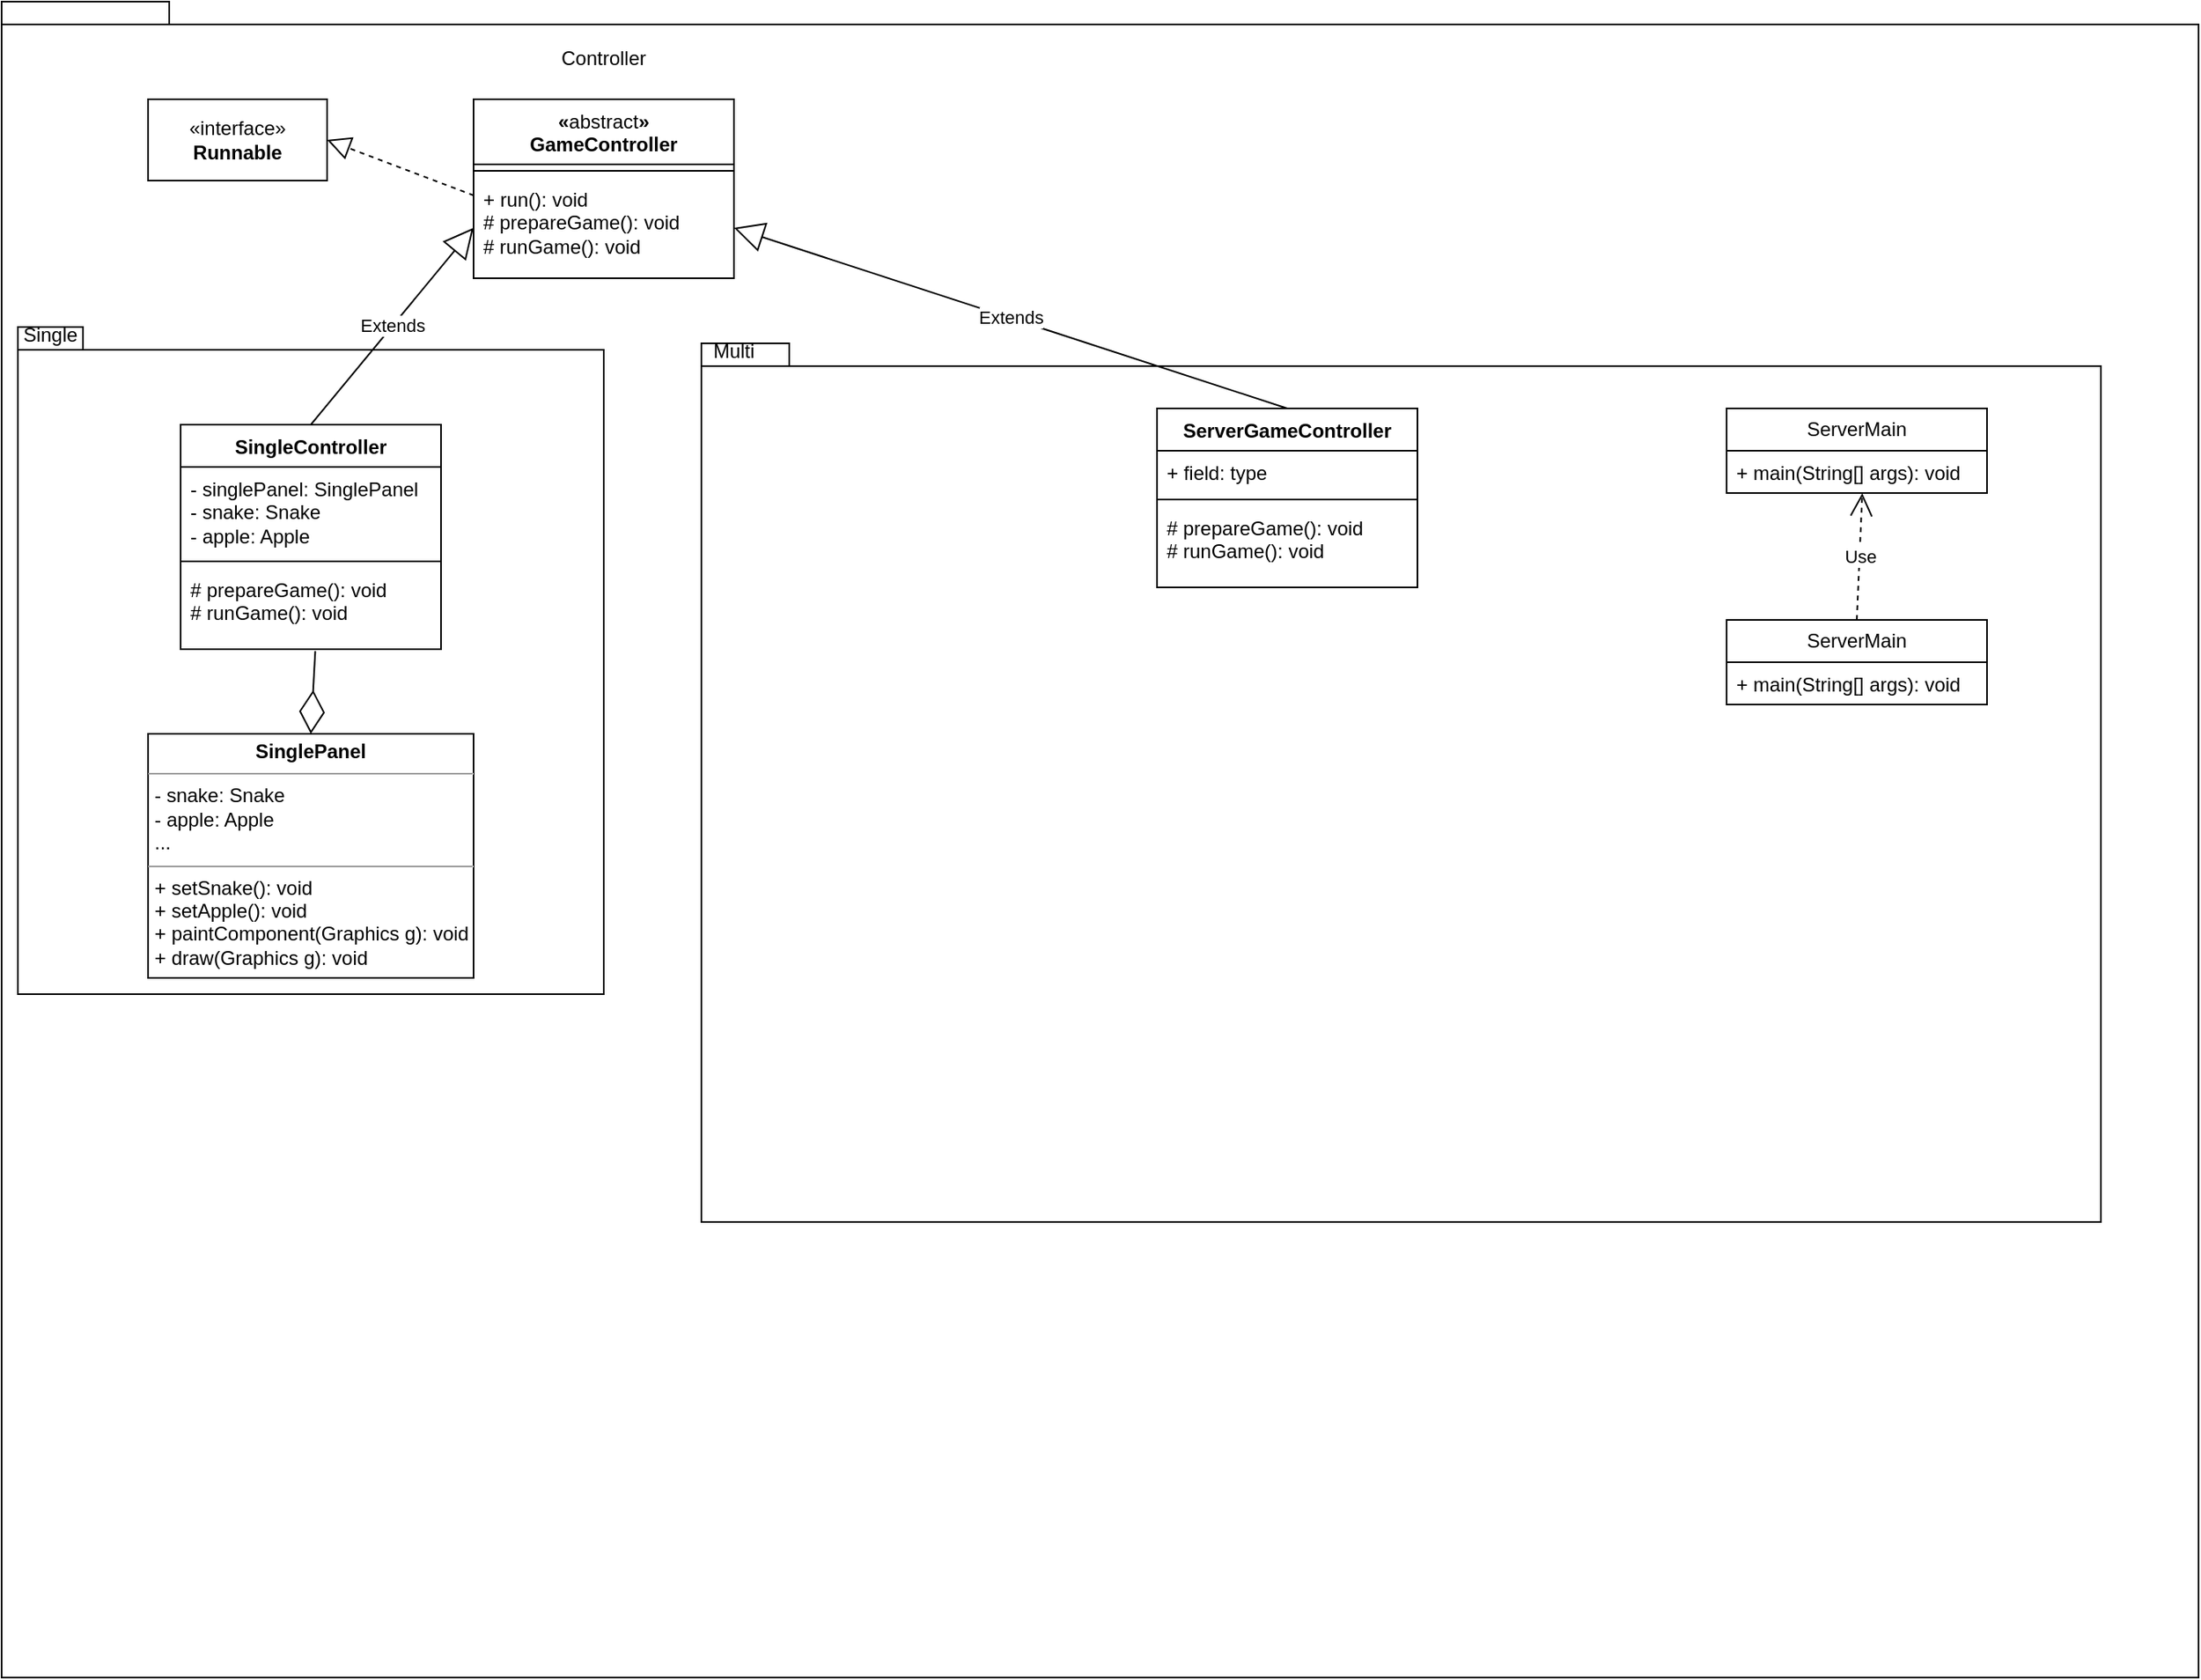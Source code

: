 <mxfile version="22.1.0" type="github">
  <diagram name="Page-1" id="b5b7bab2-c9e2-2cf4-8b2a-24fd1a2a6d21">
    <mxGraphModel dx="933" dy="567" grid="1" gridSize="10" guides="1" tooltips="1" connect="1" arrows="1" fold="1" page="1" pageScale="1" pageWidth="1169" pageHeight="1654" background="none" math="0" shadow="0">
      <root>
        <mxCell id="0" />
        <mxCell id="1" parent="0" />
        <mxCell id="DqsnSHX5tBH2atUSeg8s-6" value="&lt;p style=&quot;margin:0px;margin-top:4px;text-align:center;&quot;&gt;&lt;b&gt;Main&lt;/b&gt;&lt;/p&gt;&lt;hr size=&quot;1&quot;&gt;&lt;div style=&quot;height:2px;&quot;&gt;&amp;nbsp;+ void main(String args[])&lt;/div&gt;" style="verticalAlign=top;align=left;overflow=fill;fontSize=12;fontFamily=Helvetica;html=1;whiteSpace=wrap;" vertex="1" parent="1">
          <mxGeometry x="220" y="670" width="140" height="60" as="geometry" />
        </mxCell>
        <mxCell id="DqsnSHX5tBH2atUSeg8s-8" value="" style="shape=folder;fontStyle=1;spacingTop=10;tabWidth=40;tabHeight=14;tabPosition=left;html=1;whiteSpace=wrap;" vertex="1" parent="1">
          <mxGeometry x="20" y="20" width="1350" height="1030" as="geometry" />
        </mxCell>
        <mxCell id="DqsnSHX5tBH2atUSeg8s-13" value="Controller" style="text;html=1;strokeColor=none;fillColor=none;align=center;verticalAlign=middle;whiteSpace=wrap;rounded=0;" vertex="1" parent="1">
          <mxGeometry x="360" y="40" width="60" height="30" as="geometry" />
        </mxCell>
        <mxCell id="DqsnSHX5tBH2atUSeg8s-14" value="«&lt;span style=&quot;font-weight: normal;&quot;&gt;abstract&lt;/span&gt;»&lt;br&gt;GameController" style="swimlane;fontStyle=1;align=center;verticalAlign=top;childLayout=stackLayout;horizontal=1;startSize=40;horizontalStack=0;resizeParent=1;resizeParentMax=0;resizeLast=0;collapsible=1;marginBottom=0;whiteSpace=wrap;html=1;" vertex="1" parent="1">
          <mxGeometry x="310" y="80" width="160" height="110" as="geometry" />
        </mxCell>
        <mxCell id="DqsnSHX5tBH2atUSeg8s-16" value="" style="line;strokeWidth=1;fillColor=none;align=left;verticalAlign=middle;spacingTop=-1;spacingLeft=3;spacingRight=3;rotatable=0;labelPosition=right;points=[];portConstraint=eastwest;strokeColor=inherit;" vertex="1" parent="DqsnSHX5tBH2atUSeg8s-14">
          <mxGeometry y="40" width="160" height="8" as="geometry" />
        </mxCell>
        <mxCell id="DqsnSHX5tBH2atUSeg8s-17" value="+ run(): void&lt;br&gt;# prepareGame(): void&lt;br&gt;# runGame(): void" style="text;strokeColor=none;fillColor=none;align=left;verticalAlign=top;spacingLeft=4;spacingRight=4;overflow=hidden;rotatable=0;points=[[0,0.5],[1,0.5]];portConstraint=eastwest;whiteSpace=wrap;html=1;" vertex="1" parent="DqsnSHX5tBH2atUSeg8s-14">
          <mxGeometry y="48" width="160" height="62" as="geometry" />
        </mxCell>
        <mxCell id="DqsnSHX5tBH2atUSeg8s-20" value="«interface»&lt;br&gt;&lt;b&gt;Runnable&lt;/b&gt;" style="html=1;whiteSpace=wrap;" vertex="1" parent="1">
          <mxGeometry x="110" y="80" width="110" height="50" as="geometry" />
        </mxCell>
        <mxCell id="DqsnSHX5tBH2atUSeg8s-21" value="" style="endArrow=block;dashed=1;endFill=0;endSize=12;html=1;rounded=0;exitX=0.001;exitY=0.179;exitDx=0;exitDy=0;entryX=1;entryY=0.5;entryDx=0;entryDy=0;exitPerimeter=0;" edge="1" parent="1" source="DqsnSHX5tBH2atUSeg8s-17" target="DqsnSHX5tBH2atUSeg8s-20">
          <mxGeometry width="160" relative="1" as="geometry">
            <mxPoint x="430" y="70" as="sourcePoint" />
            <mxPoint x="180" y="120" as="targetPoint" />
          </mxGeometry>
        </mxCell>
        <mxCell id="DqsnSHX5tBH2atUSeg8s-27" value="" style="shape=folder;fontStyle=1;spacingTop=10;tabWidth=40;tabHeight=14;tabPosition=left;html=1;whiteSpace=wrap;" vertex="1" parent="1">
          <mxGeometry x="30" y="220" width="360" height="410" as="geometry" />
        </mxCell>
        <mxCell id="DqsnSHX5tBH2atUSeg8s-28" value="" style="shape=folder;fontStyle=1;spacingTop=10;tabWidth=40;tabHeight=14;tabPosition=left;html=1;whiteSpace=wrap;" vertex="1" parent="1">
          <mxGeometry x="450" y="230" width="860" height="540" as="geometry" />
        </mxCell>
        <mxCell id="DqsnSHX5tBH2atUSeg8s-23" value="ServerGameController" style="swimlane;fontStyle=1;align=center;verticalAlign=top;childLayout=stackLayout;horizontal=1;startSize=26;horizontalStack=0;resizeParent=1;resizeParentMax=0;resizeLast=0;collapsible=1;marginBottom=0;whiteSpace=wrap;html=1;" vertex="1" parent="1">
          <mxGeometry x="730" y="270" width="160" height="110" as="geometry" />
        </mxCell>
        <mxCell id="DqsnSHX5tBH2atUSeg8s-24" value="+ field: type" style="text;strokeColor=none;fillColor=none;align=left;verticalAlign=top;spacingLeft=4;spacingRight=4;overflow=hidden;rotatable=0;points=[[0,0.5],[1,0.5]];portConstraint=eastwest;whiteSpace=wrap;html=1;" vertex="1" parent="DqsnSHX5tBH2atUSeg8s-23">
          <mxGeometry y="26" width="160" height="26" as="geometry" />
        </mxCell>
        <mxCell id="DqsnSHX5tBH2atUSeg8s-25" value="" style="line;strokeWidth=1;fillColor=none;align=left;verticalAlign=middle;spacingTop=-1;spacingLeft=3;spacingRight=3;rotatable=0;labelPosition=right;points=[];portConstraint=eastwest;strokeColor=inherit;" vertex="1" parent="DqsnSHX5tBH2atUSeg8s-23">
          <mxGeometry y="52" width="160" height="8" as="geometry" />
        </mxCell>
        <mxCell id="DqsnSHX5tBH2atUSeg8s-26" value="# prepareGame(): void&lt;br style=&quot;border-color: var(--border-color);&quot;&gt;# runGame(): void" style="text;strokeColor=none;fillColor=none;align=left;verticalAlign=top;spacingLeft=4;spacingRight=4;overflow=hidden;rotatable=0;points=[[0,0.5],[1,0.5]];portConstraint=eastwest;whiteSpace=wrap;html=1;" vertex="1" parent="DqsnSHX5tBH2atUSeg8s-23">
          <mxGeometry y="60" width="160" height="50" as="geometry" />
        </mxCell>
        <mxCell id="DqsnSHX5tBH2atUSeg8s-30" value="Extends" style="endArrow=block;endSize=16;endFill=0;html=1;rounded=0;exitX=0.5;exitY=0;exitDx=0;exitDy=0;entryX=1;entryY=0.5;entryDx=0;entryDy=0;" edge="1" parent="1" source="DqsnSHX5tBH2atUSeg8s-23" target="DqsnSHX5tBH2atUSeg8s-17">
          <mxGeometry width="160" relative="1" as="geometry">
            <mxPoint x="450" y="310" as="sourcePoint" />
            <mxPoint x="610" y="310" as="targetPoint" />
          </mxGeometry>
        </mxCell>
        <mxCell id="DqsnSHX5tBH2atUSeg8s-31" value="SingleController" style="swimlane;fontStyle=1;align=center;verticalAlign=top;childLayout=stackLayout;horizontal=1;startSize=26;horizontalStack=0;resizeParent=1;resizeParentMax=0;resizeLast=0;collapsible=1;marginBottom=0;whiteSpace=wrap;html=1;" vertex="1" parent="1">
          <mxGeometry x="130" y="280" width="160" height="138" as="geometry" />
        </mxCell>
        <mxCell id="DqsnSHX5tBH2atUSeg8s-32" value="- singlePanel: SinglePanel&lt;br&gt;- snake: Snake&lt;br&gt;- apple: Apple" style="text;strokeColor=none;fillColor=none;align=left;verticalAlign=top;spacingLeft=4;spacingRight=4;overflow=hidden;rotatable=0;points=[[0,0.5],[1,0.5]];portConstraint=eastwest;whiteSpace=wrap;html=1;" vertex="1" parent="DqsnSHX5tBH2atUSeg8s-31">
          <mxGeometry y="26" width="160" height="54" as="geometry" />
        </mxCell>
        <mxCell id="DqsnSHX5tBH2atUSeg8s-33" value="" style="line;strokeWidth=1;fillColor=none;align=left;verticalAlign=middle;spacingTop=-1;spacingLeft=3;spacingRight=3;rotatable=0;labelPosition=right;points=[];portConstraint=eastwest;strokeColor=inherit;" vertex="1" parent="DqsnSHX5tBH2atUSeg8s-31">
          <mxGeometry y="80" width="160" height="8" as="geometry" />
        </mxCell>
        <mxCell id="DqsnSHX5tBH2atUSeg8s-34" value="# prepareGame(): void&lt;br&gt;# runGame(): void" style="text;strokeColor=none;fillColor=none;align=left;verticalAlign=top;spacingLeft=4;spacingRight=4;overflow=hidden;rotatable=0;points=[[0,0.5],[1,0.5]];portConstraint=eastwest;whiteSpace=wrap;html=1;" vertex="1" parent="DqsnSHX5tBH2atUSeg8s-31">
          <mxGeometry y="88" width="160" height="50" as="geometry" />
        </mxCell>
        <mxCell id="DqsnSHX5tBH2atUSeg8s-35" value="&lt;p style=&quot;margin:0px;margin-top:4px;text-align:center;&quot;&gt;&lt;b&gt;SinglePanel&lt;/b&gt;&lt;/p&gt;&lt;hr size=&quot;1&quot;&gt;&lt;p style=&quot;margin:0px;margin-left:4px;&quot;&gt;- snake: Snake&lt;/p&gt;&lt;p style=&quot;margin:0px;margin-left:4px;&quot;&gt;- apple: Apple&lt;/p&gt;&lt;p style=&quot;margin:0px;margin-left:4px;&quot;&gt;...&lt;/p&gt;&lt;hr size=&quot;1&quot;&gt;&lt;p style=&quot;margin:0px;margin-left:4px;&quot;&gt;+ setSnake(): void&lt;/p&gt;&lt;p style=&quot;margin:0px;margin-left:4px;&quot;&gt;+ setApple(): void&lt;/p&gt;&lt;p style=&quot;margin:0px;margin-left:4px;&quot;&gt;+ paintComponent(Graphics g): void&lt;/p&gt;&lt;p style=&quot;margin:0px;margin-left:4px;&quot;&gt;+ draw(Graphics g): void&lt;/p&gt;" style="verticalAlign=top;align=left;overflow=fill;fontSize=12;fontFamily=Helvetica;html=1;whiteSpace=wrap;" vertex="1" parent="1">
          <mxGeometry x="110" y="470" width="200" height="150" as="geometry" />
        </mxCell>
        <mxCell id="DqsnSHX5tBH2atUSeg8s-36" value="Extends" style="endArrow=block;endSize=16;endFill=0;html=1;rounded=0;exitX=0.5;exitY=0;exitDx=0;exitDy=0;entryX=0;entryY=0.5;entryDx=0;entryDy=0;" edge="1" parent="1" source="DqsnSHX5tBH2atUSeg8s-31" target="DqsnSHX5tBH2atUSeg8s-17">
          <mxGeometry width="160" relative="1" as="geometry">
            <mxPoint x="830" y="280" as="sourcePoint" />
            <mxPoint x="480" y="176" as="targetPoint" />
          </mxGeometry>
        </mxCell>
        <mxCell id="DqsnSHX5tBH2atUSeg8s-37" value="Single" style="text;html=1;strokeColor=none;fillColor=none;align=center;verticalAlign=middle;whiteSpace=wrap;rounded=0;" vertex="1" parent="1">
          <mxGeometry x="20" y="210" width="60" height="30" as="geometry" />
        </mxCell>
        <mxCell id="DqsnSHX5tBH2atUSeg8s-42" value="" style="endArrow=diamondThin;endFill=0;endSize=24;html=1;rounded=0;entryX=0.5;entryY=0;entryDx=0;entryDy=0;exitX=0.517;exitY=1.023;exitDx=0;exitDy=0;exitPerimeter=0;" edge="1" parent="1" source="DqsnSHX5tBH2atUSeg8s-34" target="DqsnSHX5tBH2atUSeg8s-35">
          <mxGeometry width="160" relative="1" as="geometry">
            <mxPoint x="260" y="370" as="sourcePoint" />
            <mxPoint x="420" y="370" as="targetPoint" />
          </mxGeometry>
        </mxCell>
        <mxCell id="DqsnSHX5tBH2atUSeg8s-44" value="Multi" style="text;html=1;strokeColor=none;fillColor=none;align=center;verticalAlign=middle;whiteSpace=wrap;rounded=0;" vertex="1" parent="1">
          <mxGeometry x="440" y="220" width="60" height="30" as="geometry" />
        </mxCell>
        <mxCell id="DqsnSHX5tBH2atUSeg8s-45" value="ServerMain" style="swimlane;fontStyle=0;childLayout=stackLayout;horizontal=1;startSize=26;fillColor=none;horizontalStack=0;resizeParent=1;resizeParentMax=0;resizeLast=0;collapsible=1;marginBottom=0;whiteSpace=wrap;html=1;" vertex="1" parent="1">
          <mxGeometry x="1080" y="400" width="160" height="52" as="geometry" />
        </mxCell>
        <mxCell id="DqsnSHX5tBH2atUSeg8s-46" value="+ main(String[] args): void" style="text;strokeColor=none;fillColor=none;align=left;verticalAlign=top;spacingLeft=4;spacingRight=4;overflow=hidden;rotatable=0;points=[[0,0.5],[1,0.5]];portConstraint=eastwest;whiteSpace=wrap;html=1;" vertex="1" parent="DqsnSHX5tBH2atUSeg8s-45">
          <mxGeometry y="26" width="160" height="26" as="geometry" />
        </mxCell>
        <mxCell id="DqsnSHX5tBH2atUSeg8s-49" value="ServerMain" style="swimlane;fontStyle=0;childLayout=stackLayout;horizontal=1;startSize=26;fillColor=none;horizontalStack=0;resizeParent=1;resizeParentMax=0;resizeLast=0;collapsible=1;marginBottom=0;whiteSpace=wrap;html=1;" vertex="1" parent="1">
          <mxGeometry x="1080" y="270" width="160" height="52" as="geometry" />
        </mxCell>
        <mxCell id="DqsnSHX5tBH2atUSeg8s-50" value="+ main(String[] args): void" style="text;strokeColor=none;fillColor=none;align=left;verticalAlign=top;spacingLeft=4;spacingRight=4;overflow=hidden;rotatable=0;points=[[0,0.5],[1,0.5]];portConstraint=eastwest;whiteSpace=wrap;html=1;" vertex="1" parent="DqsnSHX5tBH2atUSeg8s-49">
          <mxGeometry y="26" width="160" height="26" as="geometry" />
        </mxCell>
        <mxCell id="DqsnSHX5tBH2atUSeg8s-51" value="Use" style="endArrow=open;endSize=12;dashed=1;html=1;rounded=0;entryX=0.521;entryY=1.003;entryDx=0;entryDy=0;entryPerimeter=0;exitX=0.5;exitY=0;exitDx=0;exitDy=0;" edge="1" parent="1" source="DqsnSHX5tBH2atUSeg8s-45" target="DqsnSHX5tBH2atUSeg8s-50">
          <mxGeometry width="160" relative="1" as="geometry">
            <mxPoint x="1163" y="390" as="sourcePoint" />
            <mxPoint x="1200" y="500" as="targetPoint" />
          </mxGeometry>
        </mxCell>
      </root>
    </mxGraphModel>
  </diagram>
</mxfile>
